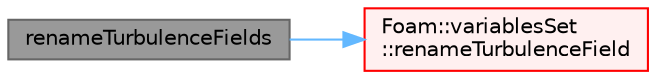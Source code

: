 digraph "renameTurbulenceFields"
{
 // LATEX_PDF_SIZE
  bgcolor="transparent";
  edge [fontname=Helvetica,fontsize=10,labelfontname=Helvetica,labelfontsize=10];
  node [fontname=Helvetica,fontsize=10,shape=box,height=0.2,width=0.4];
  rankdir="LR";
  Node1 [id="Node000001",label="renameTurbulenceFields",height=0.2,width=0.4,color="gray40", fillcolor="grey60", style="filled", fontcolor="black",tooltip=" "];
  Node1 -> Node2 [id="edge1_Node000001_Node000002",color="steelblue1",style="solid",tooltip=" "];
  Node2 [id="Node000002",label="Foam::variablesSet\l::renameTurbulenceField",height=0.2,width=0.4,color="red", fillcolor="#FFF0F0", style="filled",URL="$classFoam_1_1variablesSet.html#a32d1b414f498b4248b1acaac0414b326",tooltip=" "];
}

